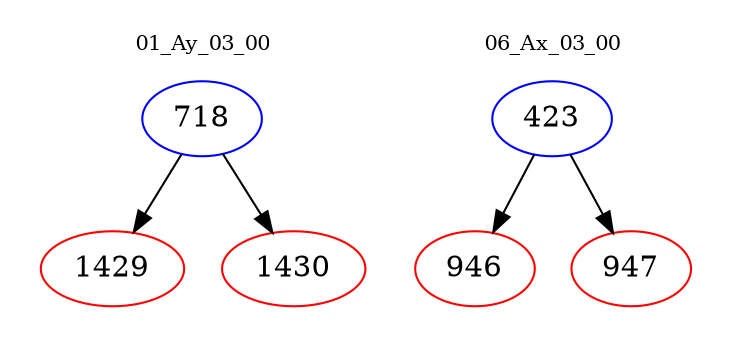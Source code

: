 digraph{
subgraph cluster_0 {
color = white
label = "01_Ay_03_00";
fontsize=10;
T0_718 [label="718", color="blue"]
T0_718 -> T0_1429 [color="black"]
T0_1429 [label="1429", color="red"]
T0_718 -> T0_1430 [color="black"]
T0_1430 [label="1430", color="red"]
}
subgraph cluster_1 {
color = white
label = "06_Ax_03_00";
fontsize=10;
T1_423 [label="423", color="blue"]
T1_423 -> T1_946 [color="black"]
T1_946 [label="946", color="red"]
T1_423 -> T1_947 [color="black"]
T1_947 [label="947", color="red"]
}
}
